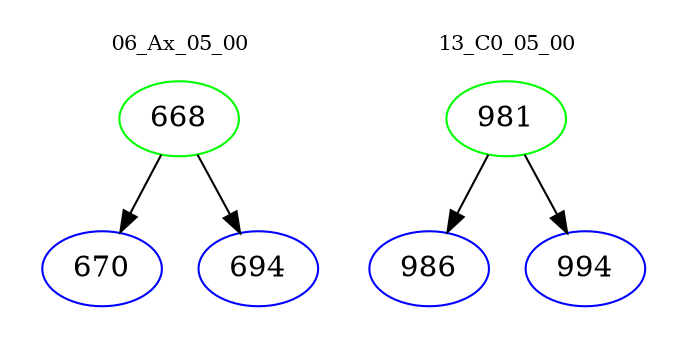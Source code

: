digraph{
subgraph cluster_0 {
color = white
label = "06_Ax_05_00";
fontsize=10;
T0_668 [label="668", color="green"]
T0_668 -> T0_670 [color="black"]
T0_670 [label="670", color="blue"]
T0_668 -> T0_694 [color="black"]
T0_694 [label="694", color="blue"]
}
subgraph cluster_1 {
color = white
label = "13_C0_05_00";
fontsize=10;
T1_981 [label="981", color="green"]
T1_981 -> T1_986 [color="black"]
T1_986 [label="986", color="blue"]
T1_981 -> T1_994 [color="black"]
T1_994 [label="994", color="blue"]
}
}
